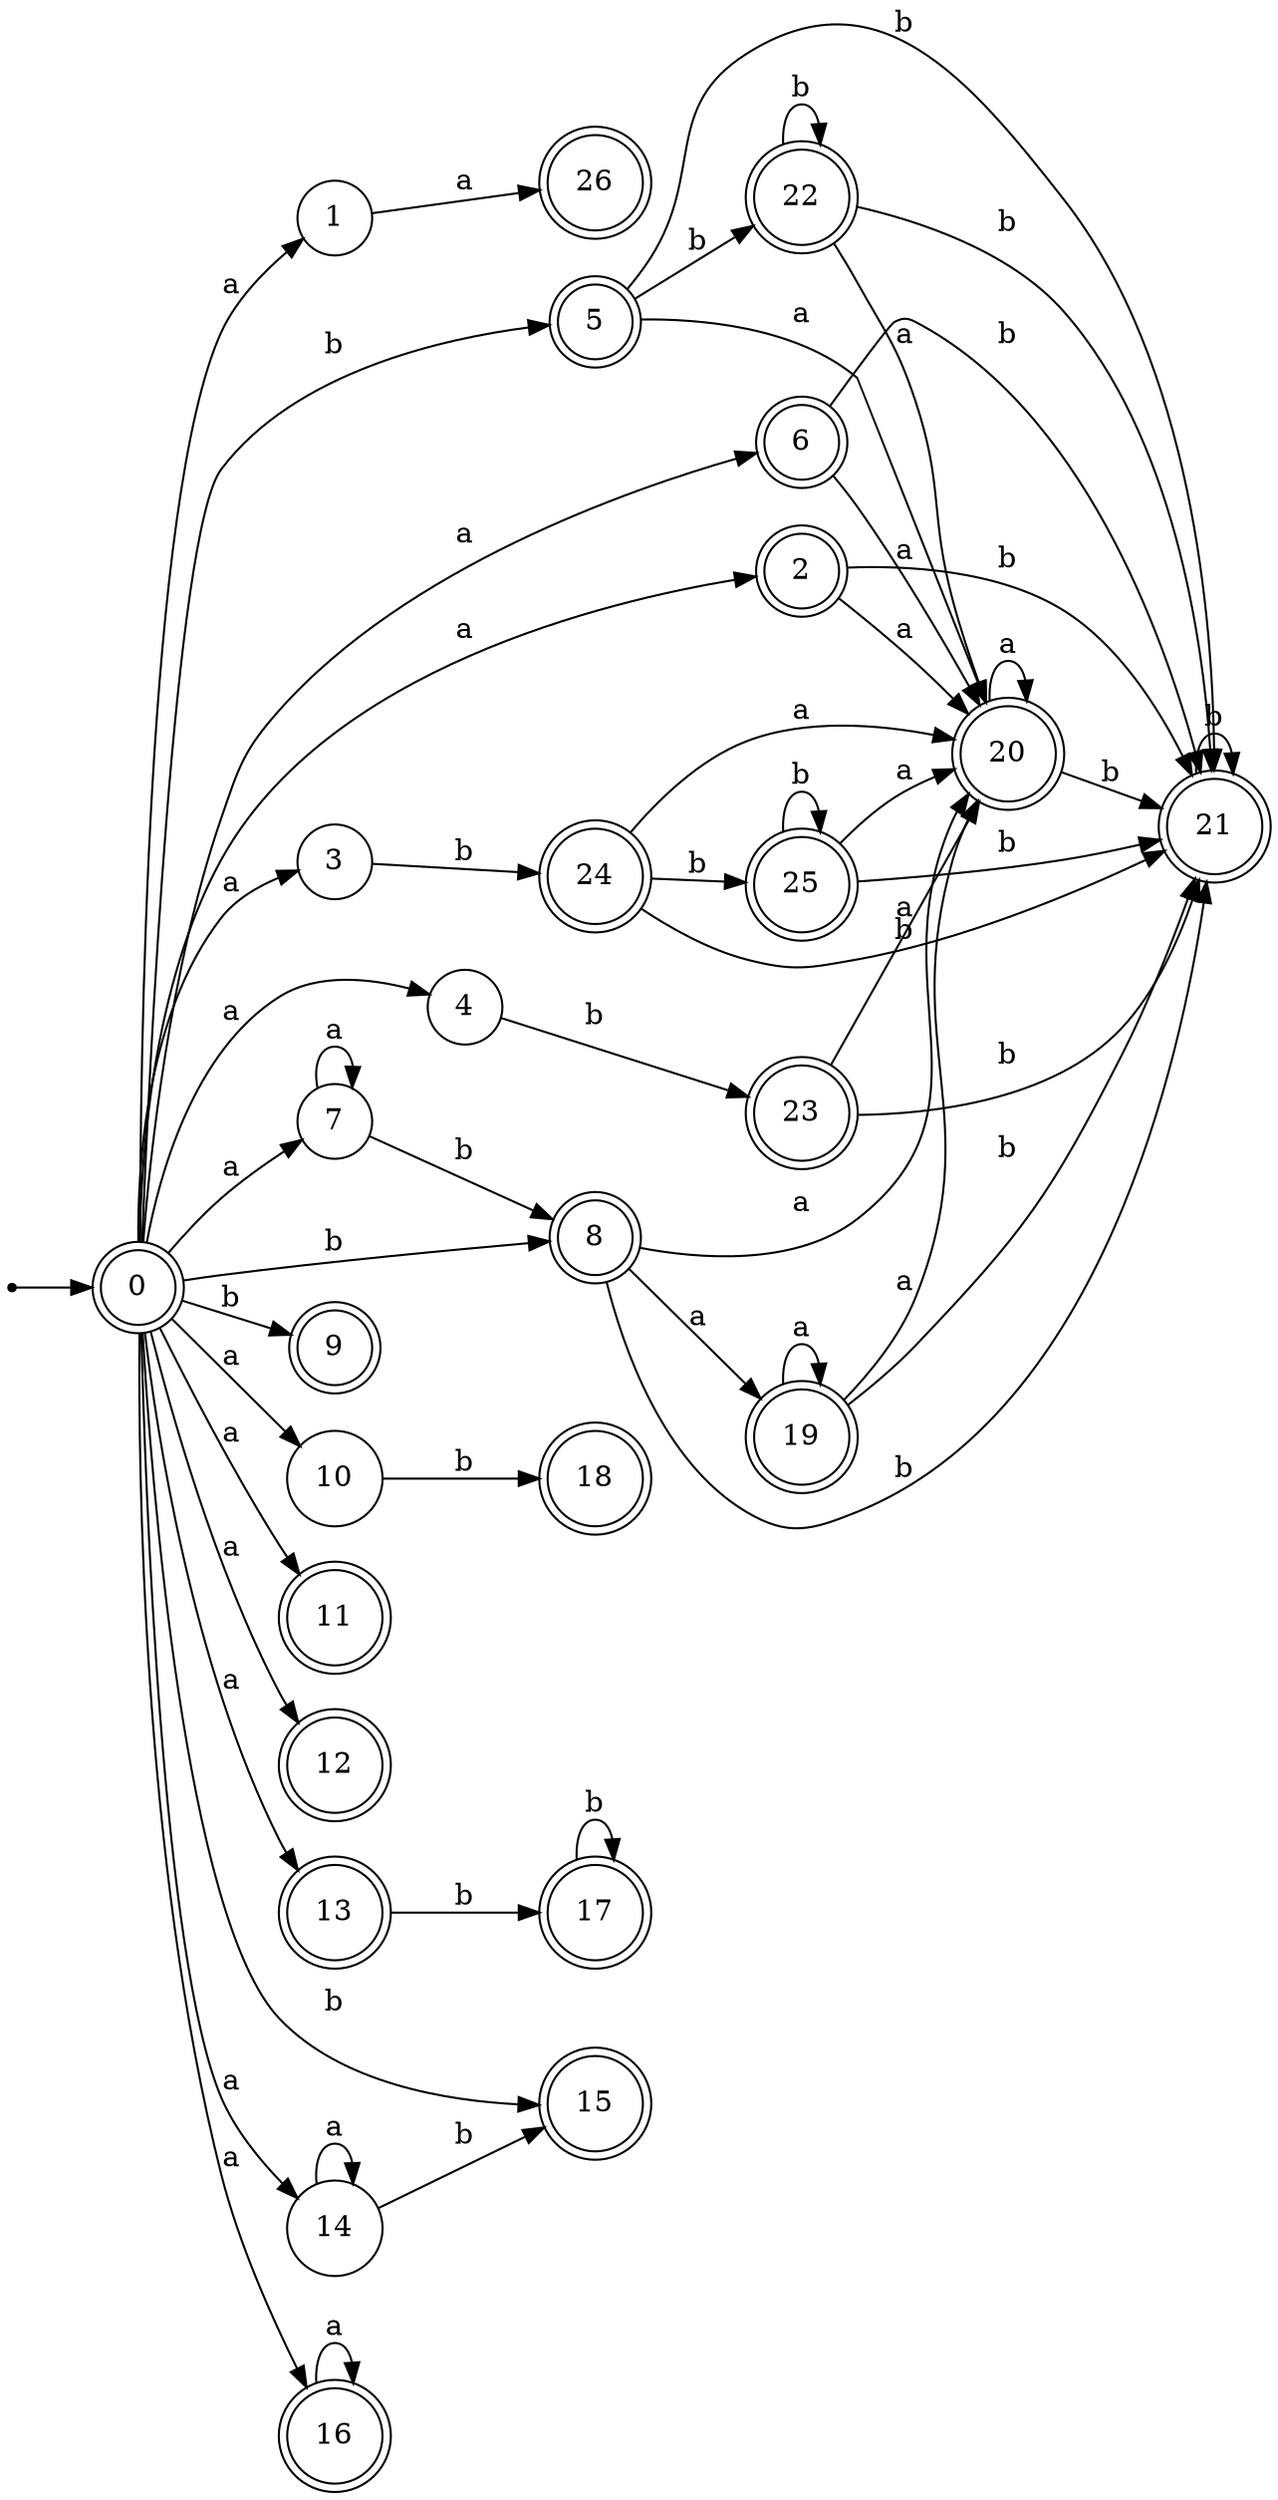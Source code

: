 digraph finite_state_machine {
rankdir=LR;
size="20,20";
node [shape = point]; "dummy0"
node [shape = doublecircle]; "0";"dummy0" -> "0";
node [shape = circle]; "1";
node [shape = doublecircle]; "2";node [shape = circle]; "3";
node [shape = circle]; "4";
node [shape = doublecircle]; "5";node [shape = doublecircle]; "6";node [shape = circle]; "7";
node [shape = doublecircle]; "8";node [shape = doublecircle]; "9";node [shape = circle]; "10";
node [shape = doublecircle]; "11";node [shape = doublecircle]; "12";node [shape = doublecircle]; "13";node [shape = circle]; "14";
node [shape = doublecircle]; "15";node [shape = doublecircle]; "16";node [shape = doublecircle]; "17";node [shape = doublecircle]; "18";node [shape = doublecircle]; "19";node [shape = doublecircle]; "20";node [shape = doublecircle]; "21";node [shape = doublecircle]; "22";node [shape = doublecircle]; "23";node [shape = doublecircle]; "24";node [shape = doublecircle]; "25";node [shape = doublecircle]; "26";"0" -> "1" [label = "a"];
 "0" -> "2" [label = "a"];
 "0" -> "3" [label = "a"];
 "0" -> "4" [label = "a"];
 "0" -> "6" [label = "a"];
 "0" -> "7" [label = "a"];
 "0" -> "10" [label = "a"];
 "0" -> "11" [label = "a"];
 "0" -> "12" [label = "a"];
 "0" -> "13" [label = "a"];
 "0" -> "14" [label = "a"];
 "0" -> "16" [label = "a"];
 "0" -> "8" [label = "b"];
 "0" -> "9" [label = "b"];
 "0" -> "5" [label = "b"];
 "0" -> "15" [label = "b"];
 "16" -> "16" [label = "a"];
 "14" -> "14" [label = "a"];
 "14" -> "15" [label = "b"];
 "13" -> "17" [label = "b"];
 "17" -> "17" [label = "b"];
 "10" -> "18" [label = "b"];
 "8" -> "19" [label = "a"];
 "8" -> "20" [label = "a"];
 "8" -> "21" [label = "b"];
 "21" -> "21" [label = "b"];
 "20" -> "20" [label = "a"];
 "20" -> "21" [label = "b"];
 "19" -> "19" [label = "a"];
 "19" -> "20" [label = "a"];
 "19" -> "21" [label = "b"];
 "7" -> "7" [label = "a"];
 "7" -> "8" [label = "b"];
 "6" -> "20" [label = "a"];
 "6" -> "21" [label = "b"];
 "5" -> "21" [label = "b"];
 "5" -> "22" [label = "b"];
 "5" -> "20" [label = "a"];
 "22" -> "21" [label = "b"];
 "22" -> "22" [label = "b"];
 "22" -> "20" [label = "a"];
 "4" -> "23" [label = "b"];
 "23" -> "20" [label = "a"];
 "23" -> "21" [label = "b"];
 "3" -> "24" [label = "b"];
 "24" -> "25" [label = "b"];
 "24" -> "21" [label = "b"];
 "24" -> "20" [label = "a"];
 "25" -> "25" [label = "b"];
 "25" -> "21" [label = "b"];
 "25" -> "20" [label = "a"];
 "2" -> "20" [label = "a"];
 "2" -> "21" [label = "b"];
 "1" -> "26" [label = "a"];
 }
